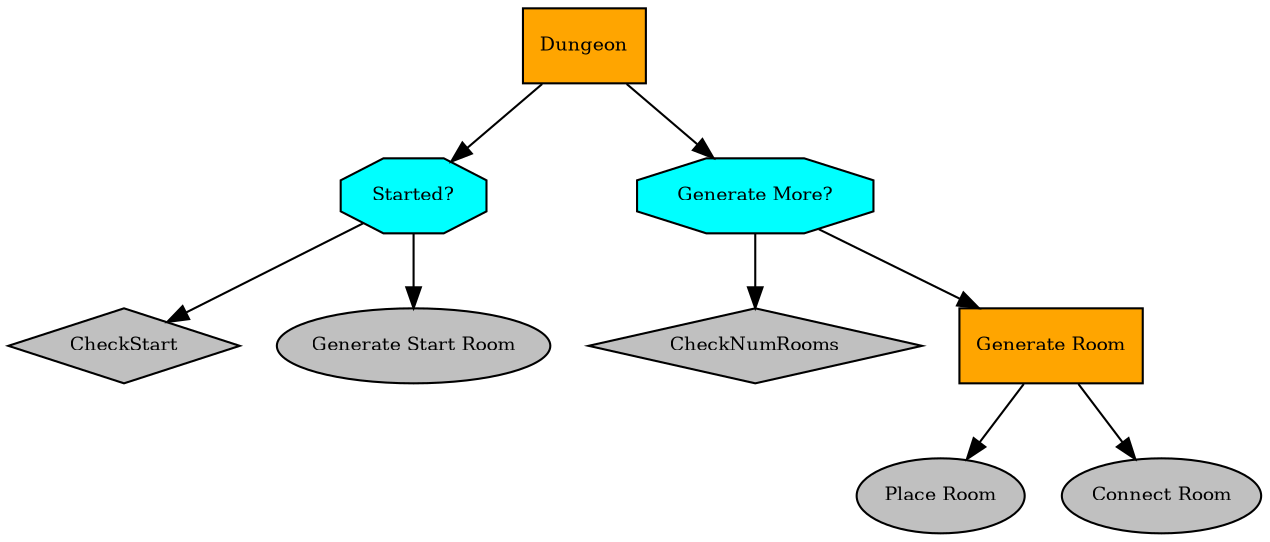 digraph pastafarianism {
ordering=out;
graph [fontname="times-roman"];
node [fontname="times-roman"];
edge [fontname="times-roman"];
Dungeon [fillcolor=orange, fontcolor=black, fontsize=9, label=Dungeon, shape=box, style=filled];
"Started?" [fillcolor=cyan, fontcolor=black, fontsize=9, label="Started?", shape=octagon, style=filled];
Dungeon -> "Started?";
CheckStart [fillcolor=gray, fontcolor=black, fontsize=9, label=CheckStart, shape=diamond, style=filled];
"Started?" -> CheckStart;
"Generate Start Room" [fillcolor=gray, fontcolor=black, fontsize=9, label="Generate Start Room", shape=ellipse, style=filled];
"Started?" -> "Generate Start Room";
"Generate More?" [fillcolor=cyan, fontcolor=black, fontsize=9, label="Generate More?", shape=octagon, style=filled];
Dungeon -> "Generate More?";
CheckNumRooms [fillcolor=gray, fontcolor=black, fontsize=9, label=CheckNumRooms, shape=diamond, style=filled];
"Generate More?" -> CheckNumRooms;
"Generate Room" [fillcolor=orange, fontcolor=black, fontsize=9, label="Generate Room", shape=box, style=filled];
"Generate More?" -> "Generate Room";
"Place Room" [fillcolor=gray, fontcolor=black, fontsize=9, label="Place Room", shape=ellipse, style=filled];
"Generate Room" -> "Place Room";
"Connect Room" [fillcolor=gray, fontcolor=black, fontsize=9, label="Connect Room", shape=ellipse, style=filled];
"Generate Room" -> "Connect Room";
}
